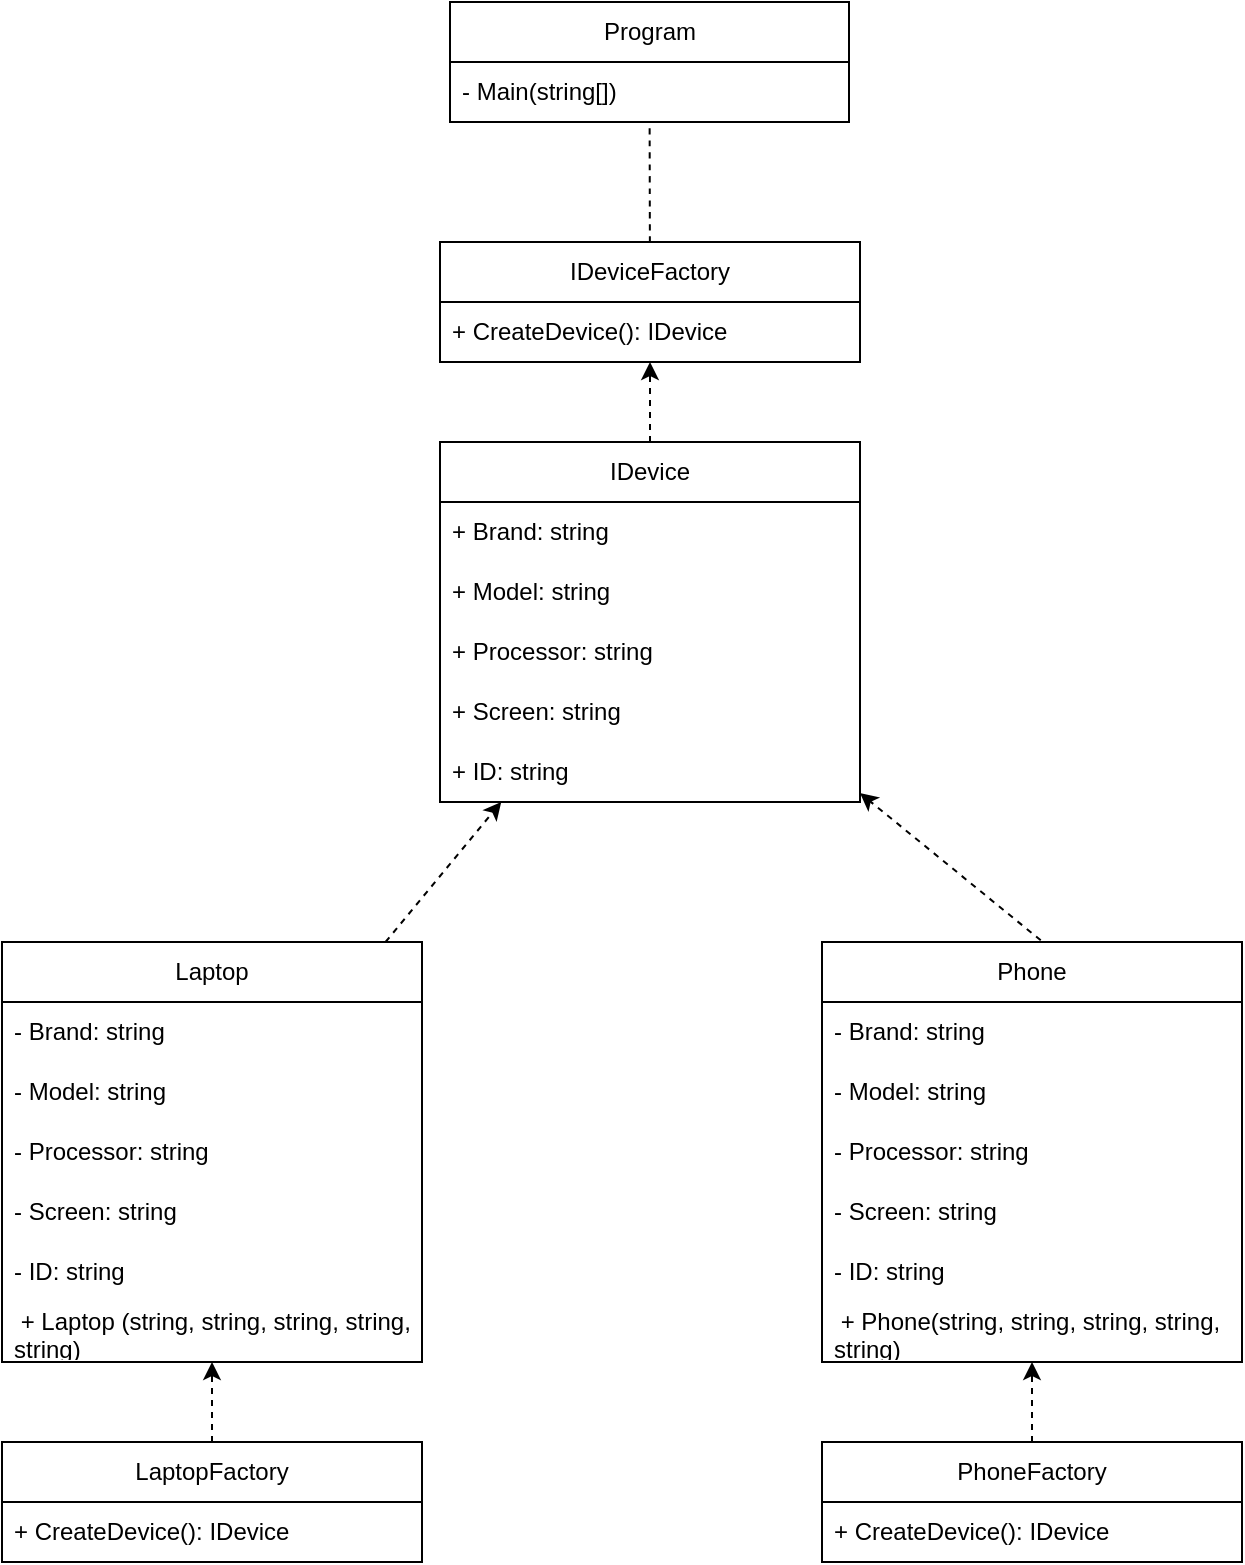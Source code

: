 <mxfile version="24.0.7" type="device">
  <diagram name="Страница — 1" id="jsr216pYnn-NOnW_qfAe">
    <mxGraphModel dx="1386" dy="843" grid="1" gridSize="10" guides="1" tooltips="1" connect="1" arrows="1" fold="1" page="1" pageScale="1" pageWidth="827" pageHeight="1169" math="0" shadow="0">
      <root>
        <mxCell id="0" />
        <mxCell id="1" parent="0" />
        <mxCell id="Jit07C0UMbfI6crL5-SX-98" value="" style="endArrow=classic;html=1;rounded=0;dashed=1;exitX=0.543;exitY=0.014;exitDx=0;exitDy=0;exitPerimeter=0;" parent="1" source="Rvg-0_Coq6-10nqKy-fE-7" target="Rvg-0_Coq6-10nqKy-fE-1" edge="1">
          <mxGeometry width="50" height="50" relative="1" as="geometry">
            <mxPoint x="690" y="30" as="sourcePoint" />
            <mxPoint x="610" y="40" as="targetPoint" />
          </mxGeometry>
        </mxCell>
        <mxCell id="yjbBdGcNR5w9F9-vgKkh-22" value="Program" style="swimlane;fontStyle=0;childLayout=stackLayout;horizontal=1;startSize=30;horizontalStack=0;resizeParent=1;resizeParentMax=0;resizeLast=0;collapsible=1;marginBottom=0;whiteSpace=wrap;html=1;" parent="1" vertex="1">
          <mxGeometry x="314" y="10" width="199.5" height="60" as="geometry" />
        </mxCell>
        <mxCell id="yjbBdGcNR5w9F9-vgKkh-23" value="- Main(string[])&amp;nbsp;   " style="text;strokeColor=none;fillColor=none;align=left;verticalAlign=middle;spacingLeft=4;spacingRight=4;overflow=hidden;points=[[0,0.5],[1,0.5]];portConstraint=eastwest;rotatable=0;whiteSpace=wrap;html=1;" parent="yjbBdGcNR5w9F9-vgKkh-22" vertex="1">
          <mxGeometry y="30" width="199.5" height="30" as="geometry" />
        </mxCell>
        <mxCell id="yjbBdGcNR5w9F9-vgKkh-28" value="IDeviceFactory" style="swimlane;fontStyle=0;childLayout=stackLayout;horizontal=1;startSize=30;horizontalStack=0;resizeParent=1;resizeParentMax=0;resizeLast=0;collapsible=1;marginBottom=0;whiteSpace=wrap;html=1;" parent="1" vertex="1">
          <mxGeometry x="309" y="130" width="210" height="60" as="geometry" />
        </mxCell>
        <mxCell id="yjbBdGcNR5w9F9-vgKkh-30" value="+ CreateDevice(): IDevice" style="text;strokeColor=none;fillColor=none;align=left;verticalAlign=middle;spacingLeft=4;spacingRight=4;overflow=hidden;points=[[0,0.5],[1,0.5]];portConstraint=eastwest;rotatable=0;whiteSpace=wrap;html=1;" parent="yjbBdGcNR5w9F9-vgKkh-28" vertex="1">
          <mxGeometry y="30" width="210" height="30" as="geometry" />
        </mxCell>
        <mxCell id="EKHtAdZZLa3ebVVQhu_q-1" value="" style="endArrow=classic;html=1;rounded=0;dashed=1;" parent="1" source="Rvg-0_Coq6-10nqKy-fE-1" target="yjbBdGcNR5w9F9-vgKkh-28" edge="1">
          <mxGeometry width="50" height="50" relative="1" as="geometry">
            <mxPoint x="700" y="60" as="sourcePoint" />
            <mxPoint x="630" y="70" as="targetPoint" />
          </mxGeometry>
        </mxCell>
        <mxCell id="Rvg-0_Coq6-10nqKy-fE-1" value="IDevice" style="swimlane;fontStyle=0;childLayout=stackLayout;horizontal=1;startSize=30;horizontalStack=0;resizeParent=1;resizeParentMax=0;resizeLast=0;collapsible=1;marginBottom=0;whiteSpace=wrap;html=1;" vertex="1" parent="1">
          <mxGeometry x="309" y="230" width="210" height="180" as="geometry" />
        </mxCell>
        <mxCell id="Rvg-0_Coq6-10nqKy-fE-3" value="+ Brand: string" style="text;strokeColor=none;fillColor=none;align=left;verticalAlign=middle;spacingLeft=4;spacingRight=4;overflow=hidden;points=[[0,0.5],[1,0.5]];portConstraint=eastwest;rotatable=0;whiteSpace=wrap;html=1;" vertex="1" parent="Rvg-0_Coq6-10nqKy-fE-1">
          <mxGeometry y="30" width="210" height="30" as="geometry" />
        </mxCell>
        <mxCell id="Rvg-0_Coq6-10nqKy-fE-4" value="+ Model: string" style="text;strokeColor=none;fillColor=none;align=left;verticalAlign=middle;spacingLeft=4;spacingRight=4;overflow=hidden;points=[[0,0.5],[1,0.5]];portConstraint=eastwest;rotatable=0;whiteSpace=wrap;html=1;" vertex="1" parent="Rvg-0_Coq6-10nqKy-fE-1">
          <mxGeometry y="60" width="210" height="30" as="geometry" />
        </mxCell>
        <mxCell id="Rvg-0_Coq6-10nqKy-fE-5" value="+ Processor: string" style="text;strokeColor=none;fillColor=none;align=left;verticalAlign=middle;spacingLeft=4;spacingRight=4;overflow=hidden;points=[[0,0.5],[1,0.5]];portConstraint=eastwest;rotatable=0;whiteSpace=wrap;html=1;" vertex="1" parent="Rvg-0_Coq6-10nqKy-fE-1">
          <mxGeometry y="90" width="210" height="30" as="geometry" />
        </mxCell>
        <mxCell id="Rvg-0_Coq6-10nqKy-fE-6" value="+ Screen: string" style="text;strokeColor=none;fillColor=none;align=left;verticalAlign=middle;spacingLeft=4;spacingRight=4;overflow=hidden;points=[[0,0.5],[1,0.5]];portConstraint=eastwest;rotatable=0;whiteSpace=wrap;html=1;" vertex="1" parent="Rvg-0_Coq6-10nqKy-fE-1">
          <mxGeometry y="120" width="210" height="30" as="geometry" />
        </mxCell>
        <mxCell id="Rvg-0_Coq6-10nqKy-fE-2" value="+ ID: string" style="text;strokeColor=none;fillColor=none;align=left;verticalAlign=middle;spacingLeft=4;spacingRight=4;overflow=hidden;points=[[0,0.5],[1,0.5]];portConstraint=eastwest;rotatable=0;whiteSpace=wrap;html=1;" vertex="1" parent="Rvg-0_Coq6-10nqKy-fE-1">
          <mxGeometry y="150" width="210" height="30" as="geometry" />
        </mxCell>
        <mxCell id="Rvg-0_Coq6-10nqKy-fE-7" value="Phone" style="swimlane;fontStyle=0;childLayout=stackLayout;horizontal=1;startSize=30;horizontalStack=0;resizeParent=1;resizeParentMax=0;resizeLast=0;collapsible=1;marginBottom=0;whiteSpace=wrap;html=1;" vertex="1" parent="1">
          <mxGeometry x="500" y="480" width="210" height="210" as="geometry" />
        </mxCell>
        <mxCell id="Rvg-0_Coq6-10nqKy-fE-8" value="- Brand: string" style="text;strokeColor=none;fillColor=none;align=left;verticalAlign=middle;spacingLeft=4;spacingRight=4;overflow=hidden;points=[[0,0.5],[1,0.5]];portConstraint=eastwest;rotatable=0;whiteSpace=wrap;html=1;" vertex="1" parent="Rvg-0_Coq6-10nqKy-fE-7">
          <mxGeometry y="30" width="210" height="30" as="geometry" />
        </mxCell>
        <mxCell id="Rvg-0_Coq6-10nqKy-fE-9" value="- Model: string" style="text;strokeColor=none;fillColor=none;align=left;verticalAlign=middle;spacingLeft=4;spacingRight=4;overflow=hidden;points=[[0,0.5],[1,0.5]];portConstraint=eastwest;rotatable=0;whiteSpace=wrap;html=1;" vertex="1" parent="Rvg-0_Coq6-10nqKy-fE-7">
          <mxGeometry y="60" width="210" height="30" as="geometry" />
        </mxCell>
        <mxCell id="Rvg-0_Coq6-10nqKy-fE-10" value="- Processor: string" style="text;strokeColor=none;fillColor=none;align=left;verticalAlign=middle;spacingLeft=4;spacingRight=4;overflow=hidden;points=[[0,0.5],[1,0.5]];portConstraint=eastwest;rotatable=0;whiteSpace=wrap;html=1;" vertex="1" parent="Rvg-0_Coq6-10nqKy-fE-7">
          <mxGeometry y="90" width="210" height="30" as="geometry" />
        </mxCell>
        <mxCell id="Rvg-0_Coq6-10nqKy-fE-11" value="- Screen: string" style="text;strokeColor=none;fillColor=none;align=left;verticalAlign=middle;spacingLeft=4;spacingRight=4;overflow=hidden;points=[[0,0.5],[1,0.5]];portConstraint=eastwest;rotatable=0;whiteSpace=wrap;html=1;" vertex="1" parent="Rvg-0_Coq6-10nqKy-fE-7">
          <mxGeometry y="120" width="210" height="30" as="geometry" />
        </mxCell>
        <mxCell id="Rvg-0_Coq6-10nqKy-fE-13" value="- ID: string" style="text;strokeColor=none;fillColor=none;align=left;verticalAlign=middle;spacingLeft=4;spacingRight=4;overflow=hidden;points=[[0,0.5],[1,0.5]];portConstraint=eastwest;rotatable=0;whiteSpace=wrap;html=1;" vertex="1" parent="Rvg-0_Coq6-10nqKy-fE-7">
          <mxGeometry y="150" width="210" height="30" as="geometry" />
        </mxCell>
        <mxCell id="Rvg-0_Coq6-10nqKy-fE-12" value="&lt;div&gt;&amp;nbsp;+ Phone(string, string,&amp;nbsp;&lt;span style=&quot;background-color: initial;&quot;&gt;string, string, string)&lt;/span&gt;&lt;/div&gt;" style="text;strokeColor=none;fillColor=none;align=left;verticalAlign=middle;spacingLeft=4;spacingRight=4;overflow=hidden;points=[[0,0.5],[1,0.5]];portConstraint=eastwest;rotatable=0;whiteSpace=wrap;html=1;" vertex="1" parent="Rvg-0_Coq6-10nqKy-fE-7">
          <mxGeometry y="180" width="210" height="30" as="geometry" />
        </mxCell>
        <mxCell id="Rvg-0_Coq6-10nqKy-fE-14" value="LaptopFactory" style="swimlane;fontStyle=0;childLayout=stackLayout;horizontal=1;startSize=30;horizontalStack=0;resizeParent=1;resizeParentMax=0;resizeLast=0;collapsible=1;marginBottom=0;whiteSpace=wrap;html=1;" vertex="1" parent="1">
          <mxGeometry x="90" y="730" width="210" height="60" as="geometry" />
        </mxCell>
        <mxCell id="Rvg-0_Coq6-10nqKy-fE-15" value="+ CreateDevice(): IDevice" style="text;strokeColor=none;fillColor=none;align=left;verticalAlign=middle;spacingLeft=4;spacingRight=4;overflow=hidden;points=[[0,0.5],[1,0.5]];portConstraint=eastwest;rotatable=0;whiteSpace=wrap;html=1;" vertex="1" parent="Rvg-0_Coq6-10nqKy-fE-14">
          <mxGeometry y="30" width="210" height="30" as="geometry" />
        </mxCell>
        <mxCell id="Rvg-0_Coq6-10nqKy-fE-16" value="Laptop" style="swimlane;fontStyle=0;childLayout=stackLayout;horizontal=1;startSize=30;horizontalStack=0;resizeParent=1;resizeParentMax=0;resizeLast=0;collapsible=1;marginBottom=0;whiteSpace=wrap;html=1;" vertex="1" parent="1">
          <mxGeometry x="90" y="480" width="210" height="210" as="geometry" />
        </mxCell>
        <mxCell id="Rvg-0_Coq6-10nqKy-fE-17" value="- Brand: string" style="text;strokeColor=none;fillColor=none;align=left;verticalAlign=middle;spacingLeft=4;spacingRight=4;overflow=hidden;points=[[0,0.5],[1,0.5]];portConstraint=eastwest;rotatable=0;whiteSpace=wrap;html=1;" vertex="1" parent="Rvg-0_Coq6-10nqKy-fE-16">
          <mxGeometry y="30" width="210" height="30" as="geometry" />
        </mxCell>
        <mxCell id="Rvg-0_Coq6-10nqKy-fE-18" value="- Model: string" style="text;strokeColor=none;fillColor=none;align=left;verticalAlign=middle;spacingLeft=4;spacingRight=4;overflow=hidden;points=[[0,0.5],[1,0.5]];portConstraint=eastwest;rotatable=0;whiteSpace=wrap;html=1;" vertex="1" parent="Rvg-0_Coq6-10nqKy-fE-16">
          <mxGeometry y="60" width="210" height="30" as="geometry" />
        </mxCell>
        <mxCell id="Rvg-0_Coq6-10nqKy-fE-19" value="- Processor: string" style="text;strokeColor=none;fillColor=none;align=left;verticalAlign=middle;spacingLeft=4;spacingRight=4;overflow=hidden;points=[[0,0.5],[1,0.5]];portConstraint=eastwest;rotatable=0;whiteSpace=wrap;html=1;" vertex="1" parent="Rvg-0_Coq6-10nqKy-fE-16">
          <mxGeometry y="90" width="210" height="30" as="geometry" />
        </mxCell>
        <mxCell id="Rvg-0_Coq6-10nqKy-fE-20" value="- Screen: string" style="text;strokeColor=none;fillColor=none;align=left;verticalAlign=middle;spacingLeft=4;spacingRight=4;overflow=hidden;points=[[0,0.5],[1,0.5]];portConstraint=eastwest;rotatable=0;whiteSpace=wrap;html=1;" vertex="1" parent="Rvg-0_Coq6-10nqKy-fE-16">
          <mxGeometry y="120" width="210" height="30" as="geometry" />
        </mxCell>
        <mxCell id="Rvg-0_Coq6-10nqKy-fE-21" value="- ID: string" style="text;strokeColor=none;fillColor=none;align=left;verticalAlign=middle;spacingLeft=4;spacingRight=4;overflow=hidden;points=[[0,0.5],[1,0.5]];portConstraint=eastwest;rotatable=0;whiteSpace=wrap;html=1;" vertex="1" parent="Rvg-0_Coq6-10nqKy-fE-16">
          <mxGeometry y="150" width="210" height="30" as="geometry" />
        </mxCell>
        <mxCell id="Rvg-0_Coq6-10nqKy-fE-22" value="&lt;div&gt;&amp;nbsp;+ Laptop (string, string,&amp;nbsp;&lt;span style=&quot;background-color: initial;&quot;&gt;string, string, string)&lt;/span&gt;&lt;/div&gt;" style="text;strokeColor=none;fillColor=none;align=left;verticalAlign=middle;spacingLeft=4;spacingRight=4;overflow=hidden;points=[[0,0.5],[1,0.5]];portConstraint=eastwest;rotatable=0;whiteSpace=wrap;html=1;" vertex="1" parent="Rvg-0_Coq6-10nqKy-fE-16">
          <mxGeometry y="180" width="210" height="30" as="geometry" />
        </mxCell>
        <mxCell id="Rvg-0_Coq6-10nqKy-fE-23" value="PhoneFactory" style="swimlane;fontStyle=0;childLayout=stackLayout;horizontal=1;startSize=30;horizontalStack=0;resizeParent=1;resizeParentMax=0;resizeLast=0;collapsible=1;marginBottom=0;whiteSpace=wrap;html=1;" vertex="1" parent="1">
          <mxGeometry x="500" y="730" width="210" height="60" as="geometry" />
        </mxCell>
        <mxCell id="Rvg-0_Coq6-10nqKy-fE-24" value="+ CreateDevice(): IDevice" style="text;strokeColor=none;fillColor=none;align=left;verticalAlign=middle;spacingLeft=4;spacingRight=4;overflow=hidden;points=[[0,0.5],[1,0.5]];portConstraint=eastwest;rotatable=0;whiteSpace=wrap;html=1;" vertex="1" parent="Rvg-0_Coq6-10nqKy-fE-23">
          <mxGeometry y="30" width="210" height="30" as="geometry" />
        </mxCell>
        <mxCell id="Rvg-0_Coq6-10nqKy-fE-25" value="" style="endArrow=none;dashed=1;html=1;rounded=0;fontSize=12;startSize=8;endSize=8;curved=1;" edge="1" parent="1" source="yjbBdGcNR5w9F9-vgKkh-28" target="yjbBdGcNR5w9F9-vgKkh-22">
          <mxGeometry width="50" height="50" relative="1" as="geometry">
            <mxPoint x="410" y="360" as="sourcePoint" />
            <mxPoint x="460" y="310" as="targetPoint" />
          </mxGeometry>
        </mxCell>
        <mxCell id="Rvg-0_Coq6-10nqKy-fE-28" value="" style="endArrow=classic;html=1;rounded=0;dashed=1;" edge="1" parent="1" source="Rvg-0_Coq6-10nqKy-fE-23" target="Rvg-0_Coq6-10nqKy-fE-7">
          <mxGeometry width="50" height="50" relative="1" as="geometry">
            <mxPoint x="780" y="500" as="sourcePoint" />
            <mxPoint x="414" y="490" as="targetPoint" />
          </mxGeometry>
        </mxCell>
        <mxCell id="Rvg-0_Coq6-10nqKy-fE-31" value="" style="endArrow=classic;html=1;rounded=0;dashed=1;" edge="1" parent="1" source="Rvg-0_Coq6-10nqKy-fE-16" target="Rvg-0_Coq6-10nqKy-fE-1">
          <mxGeometry width="50" height="50" relative="1" as="geometry">
            <mxPoint x="461" y="585" as="sourcePoint" />
            <mxPoint x="366" y="508" as="targetPoint" />
          </mxGeometry>
        </mxCell>
        <mxCell id="Rvg-0_Coq6-10nqKy-fE-32" value="" style="endArrow=classic;html=1;rounded=0;dashed=1;" edge="1" parent="1" source="Rvg-0_Coq6-10nqKy-fE-14" target="Rvg-0_Coq6-10nqKy-fE-16">
          <mxGeometry width="50" height="50" relative="1" as="geometry">
            <mxPoint x="485" y="662" as="sourcePoint" />
            <mxPoint x="390" y="585" as="targetPoint" />
          </mxGeometry>
        </mxCell>
      </root>
    </mxGraphModel>
  </diagram>
</mxfile>
